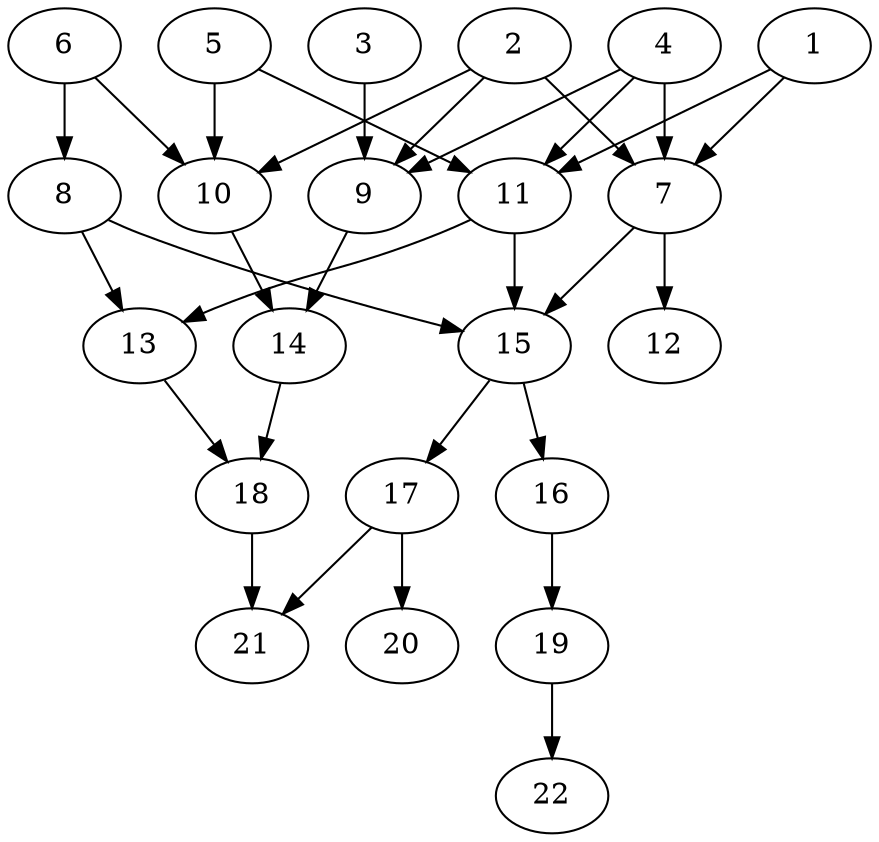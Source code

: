 // DAG (tier=2-normal, mode=data, n=22, ccr=0.449, fat=0.546, density=0.453, regular=0.558, jump=0.109, mindata=2097152, maxdata=16777216)
// DAG automatically generated by daggen at Sun Aug 24 16:33:34 2025
// /home/ermia/Project/Environments/daggen/bin/daggen --dot --ccr 0.449 --fat 0.546 --regular 0.558 --density 0.453 --jump 0.109 --mindata 2097152 --maxdata 16777216 -n 22 
digraph G {
  1 [size="124938280038132848", alpha="0.07", expect_size="62469140019066424"]
  1 -> 7 [size ="2118857095380992"]
  1 -> 11 [size ="2118857095380992"]
  2 [size="27582912905041504", alpha="0.03", expect_size="13791456452520752"]
  2 -> 7 [size ="2082220487475200"]
  2 -> 9 [size ="2082220487475200"]
  2 -> 10 [size ="2082220487475200"]
  3 [size="24467144799389704", alpha="0.08", expect_size="12233572399694852"]
  3 -> 9 [size ="391090192515072"]
  4 [size="553069825560461696", alpha="0.13", expect_size="276534912780230848"]
  4 -> 7 [size ="619411870318592"]
  4 -> 9 [size ="619411870318592"]
  4 -> 11 [size ="619411870318592"]
  5 [size="43612475606109480", alpha="0.00", expect_size="21806237803054740"]
  5 -> 10 [size ="1748896598458368"]
  5 -> 11 [size ="1748896598458368"]
  6 [size="5345736595107826", alpha="0.12", expect_size="2672868297553913"]
  6 -> 8 [size ="252465190535168"]
  6 -> 10 [size ="252465190535168"]
  7 [size="16576693640626176000", alpha="0.08", expect_size="8288346820313088000"]
  7 -> 12 [size ="52010208460800"]
  7 -> 15 [size ="52010208460800"]
  8 [size="600710930112726144", alpha="0.06", expect_size="300355465056363072"]
  8 -> 13 [size ="425255449395200"]
  8 -> 15 [size ="425255449395200"]
  9 [size="1055639347790989440", alpha="0.06", expect_size="527819673895494720"]
  9 -> 14 [size ="370073206259712"]
  10 [size="108258028107225344", alpha="0.08", expect_size="54129014053612672"]
  10 -> 14 [size ="80250868334592"]
  11 [size="12239811386637144", alpha="0.17", expect_size="6119905693318572"]
  11 -> 13 [size ="487974798098432"]
  11 -> 15 [size ="487974798098432"]
  12 [size="1692716701631314688", alpha="0.07", expect_size="846358350815657344"]
  13 [size="61494913608196032", alpha="0.06", expect_size="30747456804098016"]
  13 -> 18 [size ="65954725756928"]
  14 [size="1725984983831333120", alpha="0.10", expect_size="862992491915666560"]
  14 -> 18 [size ="669698018508800"]
  15 [size="2390742765169486", alpha="0.10", expect_size="1195371382584743"]
  15 -> 16 [size ="155538516082688"]
  15 -> 17 [size ="155538516082688"]
  16 [size="615520171720963840", alpha="0.17", expect_size="307760085860481920"]
  16 -> 19 [size ="808604131131392"]
  17 [size="63253354505362735104", alpha="0.04", expect_size="31626677252681367552"]
  17 -> 20 [size ="127002526875648"]
  17 -> 21 [size ="127002526875648"]
  18 [size="3539739606063029157888", alpha="0.06", expect_size="1769869803031514578944"]
  18 -> 21 [size ="1858107617574912"]
  19 [size="59681798999289248", alpha="0.08", expect_size="29840899499644624"]
  19 -> 22 [size ="1847635212238848"]
  20 [size="7738013798475275", alpha="0.05", expect_size="3869006899237637"]
  21 [size="3107022962688000000000", alpha="0.07", expect_size="1553511481344000000000"]
  22 [size="1104961783896525", alpha="0.03", expect_size="552480891948262"]
}